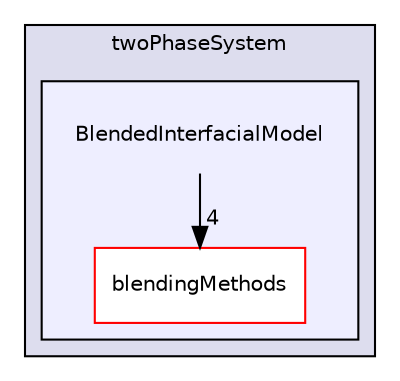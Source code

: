 digraph "BlendedInterfacialModel" {
  bgcolor=transparent;
  compound=true
  node [ fontsize="10", fontname="Helvetica"];
  edge [ labelfontsize="10", labelfontname="Helvetica"];
  subgraph clusterdir_c8dd8d838525102dfd397a50c2714810 {
    graph [ bgcolor="#ddddee", pencolor="black", label="twoPhaseSystem" fontname="Helvetica", fontsize="10", URL="dir_c8dd8d838525102dfd397a50c2714810.html"]
  subgraph clusterdir_e3ab446b96c2c6bc8e153da3ebeb2a40 {
    graph [ bgcolor="#eeeeff", pencolor="black", label="" URL="dir_e3ab446b96c2c6bc8e153da3ebeb2a40.html"];
    dir_e3ab446b96c2c6bc8e153da3ebeb2a40 [shape=plaintext label="BlendedInterfacialModel"];
    dir_fba29fad898f162d752466bcad7c4ae2 [shape=box label="blendingMethods" color="red" fillcolor="white" style="filled" URL="dir_fba29fad898f162d752466bcad7c4ae2.html"];
  }
  }
  dir_e3ab446b96c2c6bc8e153da3ebeb2a40->dir_fba29fad898f162d752466bcad7c4ae2 [headlabel="4", labeldistance=1.5 headhref="dir_000055_000056.html"];
}
